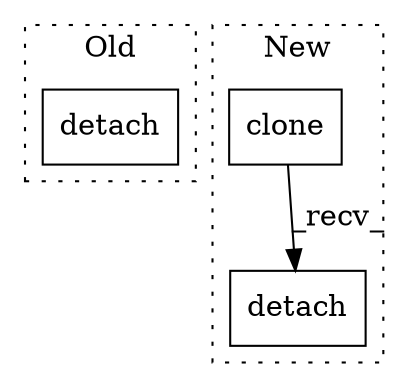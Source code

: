 digraph G {
subgraph cluster0 {
1 [label="detach" a="32" s="5735" l="8" shape="box"];
label = "Old";
style="dotted";
}
subgraph cluster1 {
2 [label="clone" a="32" s="5618" l="7" shape="box"];
3 [label="detach" a="32" s="5626" l="8" shape="box"];
label = "New";
style="dotted";
}
2 -> 3 [label="_recv_"];
}